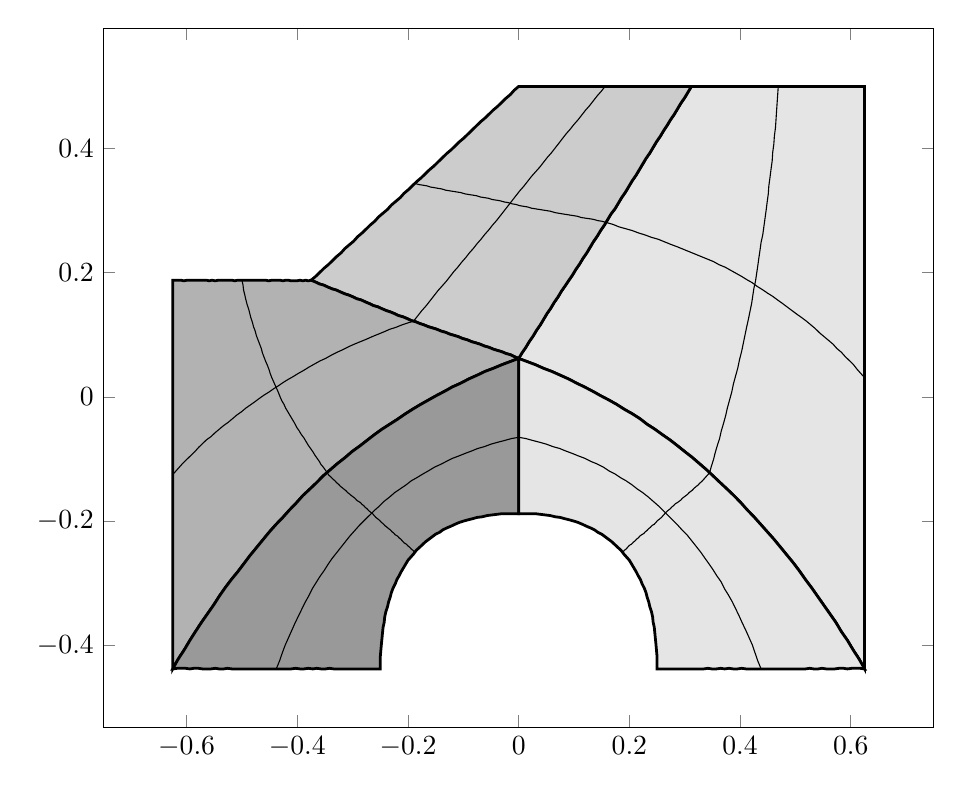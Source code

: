 \begin{tikzpicture}%
\begin{axis}[width=1\textwidth]%
\addplot[fill=gray!20,line width=1pt] coordinates {%
(0.0,0.062)%
(0.015,0.057)%
(0.03,0.052)%
(0.045,0.046)%
(0.06,0.041)%
(0.075,0.035)%
(0.09,0.029)%
(0.105,0.022)%
(0.119,0.016)%
(0.134,0.009)%
(0.148,0.002)%
(0.163,-0.005)%
(0.177,-0.012)%
(0.191,-0.02)%
(0.205,-0.027)%
(0.219,-0.035)%
(0.232,-0.044)%
(0.246,-0.052)%
(0.26,-0.061)%
(0.273,-0.069)%
(0.286,-0.078)%
(0.3,-0.088)%
(0.313,-0.097)%
(0.326,-0.107)%
(0.339,-0.117)%
(0.351,-0.127)%
(0.364,-0.138)%
(0.376,-0.148)%
(0.389,-0.159)%
(0.401,-0.17)%
(0.413,-0.182)%
(0.425,-0.193)%
(0.437,-0.205)%
(0.449,-0.217)%
(0.461,-0.229)%
(0.473,-0.242)%
(0.484,-0.254)%
(0.496,-0.267)%
(0.507,-0.28)%
(0.518,-0.294)%
(0.529,-0.307)%
(0.54,-0.321)%
(0.551,-0.335)%
(0.562,-0.349)%
(0.573,-0.363)%
(0.583,-0.378)%
(0.594,-0.392)%
(0.604,-0.407)%
(0.615,-0.422)%
(0.625,-0.438)%
(0.625,-0.438)%
(0.625,-0.418)%
(0.625,-0.399)%
(0.625,-0.38)%
(0.625,-0.361)%
(0.625,-0.342)%
(0.625,-0.323)%
(0.625,-0.304)%
(0.625,-0.284)%
(0.625,-0.265)%
(0.625,-0.246)%
(0.625,-0.227)%
(0.625,-0.208)%
(0.625,-0.189)%
(0.625,-0.17)%
(0.625,-0.151)%
(0.625,-0.131)%
(0.625,-0.112)%
(0.625,-0.093)%
(0.625,-0.074)%
(0.625,-0.055)%
(0.625,-0.036)%
(0.625,-0.017)%
(0.625,0.003)%
(0.625,0.022)%
(0.625,0.041)%
(0.625,0.06)%
(0.625,0.079)%
(0.625,0.098)%
(0.625,0.117)%
(0.625,0.136)%
(0.625,0.156)%
(0.625,0.175)%
(0.625,0.194)%
(0.625,0.213)%
(0.625,0.232)%
(0.625,0.251)%
(0.625,0.27)%
(0.625,0.29)%
(0.625,0.309)%
(0.625,0.328)%
(0.625,0.347)%
(0.625,0.366)%
(0.625,0.385)%
(0.625,0.404)%
(0.625,0.423)%
(0.625,0.443)%
(0.625,0.462)%
(0.625,0.481)%
(0.625,0.5)%
(0.625,0.5)%
(0.619,0.5)%
(0.612,0.5)%
(0.606,0.5)%
(0.599,0.5)%
(0.593,0.5)%
(0.587,0.5)%
(0.58,0.5)%
(0.574,0.5)%
(0.568,0.5)%
(0.561,0.5)%
(0.555,0.5)%
(0.548,0.5)%
(0.542,0.5)%
(0.536,0.5)%
(0.529,0.5)%
(0.523,0.5)%
(0.517,0.5)%
(0.51,0.5)%
(0.504,0.5)%
(0.497,0.5)%
(0.491,0.5)%
(0.485,0.5)%
(0.478,0.5)%
(0.472,0.5)%
(0.466,0.5)%
(0.459,0.5)%
(0.453,0.5)%
(0.446,0.5)%
(0.44,0.5)%
(0.434,0.5)%
(0.427,0.5)%
(0.421,0.5)%
(0.415,0.5)%
(0.408,0.5)%
(0.402,0.5)%
(0.395,0.5)%
(0.389,0.5)%
(0.383,0.5)%
(0.376,0.5)%
(0.37,0.5)%
(0.364,0.5)%
(0.357,0.5)%
(0.351,0.5)%
(0.344,0.5)%
(0.338,0.5)%
(0.332,0.5)%
(0.325,0.5)%
(0.319,0.5)%
(0.312,0.5)%
(0.312,0.5)%
(0.306,0.491)%
(0.3,0.482)%
(0.293,0.473)%
(0.287,0.464)%
(0.281,0.455)%
(0.274,0.446)%
(0.268,0.437)%
(0.262,0.429)%
(0.256,0.42)%
(0.249,0.411)%
(0.243,0.402)%
(0.237,0.393)%
(0.23,0.384)%
(0.224,0.375)%
(0.218,0.366)%
(0.212,0.357)%
(0.205,0.348)%
(0.199,0.339)%
(0.193,0.33)%
(0.186,0.321)%
(0.18,0.312)%
(0.174,0.303)%
(0.167,0.295)%
(0.161,0.286)%
(0.155,0.277)%
(0.148,0.268)%
(0.142,0.259)%
(0.135,0.25)%
(0.129,0.241)%
(0.123,0.232)%
(0.116,0.223)%
(0.11,0.214)%
(0.103,0.205)%
(0.097,0.196)%
(0.09,0.187)%
(0.084,0.179)%
(0.077,0.17)%
(0.071,0.161)%
(0.064,0.152)%
(0.058,0.143)%
(0.051,0.134)%
(0.045,0.125)%
(0.039,0.116)%
(0.032,0.107)%
(0.026,0.098)%
(0.019,0.089)%
(0.013,0.08)%
(0.006,0.071)%
(0.0,0.062)%
};%
%
%
\addplot[solid] coordinates {%
(0.158,0.281)%
(0.17,0.278)%
(0.181,0.274)%
(0.193,0.271)%
(0.205,0.268)%
(0.217,0.264)%
(0.228,0.261)%
(0.24,0.257)%
(0.252,0.254)%
(0.263,0.25)%
(0.274,0.246)%
(0.286,0.242)%
(0.297,0.238)%
(0.308,0.234)%
(0.319,0.23)%
(0.33,0.226)%
(0.341,0.222)%
(0.352,0.218)%
(0.362,0.213)%
(0.373,0.209)%
(0.383,0.204)%
(0.393,0.199)%
(0.403,0.194)%
(0.412,0.189)%
(0.422,0.184)%
(0.431,0.178)%
(0.44,0.173)%
(0.45,0.167)%
(0.459,0.162)%
(0.468,0.156)%
(0.476,0.151)%
(0.485,0.145)%
(0.494,0.139)%
(0.503,0.133)%
(0.511,0.128)%
(0.52,0.122)%
(0.528,0.116)%
(0.536,0.11)%
(0.544,0.103)%
(0.552,0.097)%
(0.56,0.091)%
(0.568,0.085)%
(0.575,0.078)%
(0.583,0.072)%
(0.59,0.065)%
(0.597,0.059)%
(0.605,0.052)%
(0.611,0.045)%
(0.618,0.038)%
(0.625,0.031)%
};%
%
%
\addplot[solid] coordinates {%
(0.345,-0.122)%
(0.348,-0.112)%
(0.352,-0.101)%
(0.355,-0.09)%
(0.359,-0.078)%
(0.363,-0.067)%
(0.366,-0.055)%
(0.37,-0.043)%
(0.374,-0.03)%
(0.377,-0.018)%
(0.381,-0.005)%
(0.385,0.008)%
(0.388,0.021)%
(0.392,0.034)%
(0.396,0.047)%
(0.399,0.06)%
(0.403,0.074)%
(0.406,0.087)%
(0.409,0.1)%
(0.412,0.113)%
(0.415,0.125)%
(0.418,0.138)%
(0.421,0.151)%
(0.423,0.163)%
(0.425,0.175)%
(0.428,0.187)%
(0.43,0.199)%
(0.432,0.211)%
(0.434,0.224)%
(0.436,0.236)%
(0.438,0.249)%
(0.441,0.261)%
(0.443,0.274)%
(0.445,0.287)%
(0.447,0.3)%
(0.449,0.314)%
(0.451,0.327)%
(0.452,0.34)%
(0.454,0.353)%
(0.456,0.367)%
(0.458,0.38)%
(0.459,0.394)%
(0.461,0.407)%
(0.462,0.42)%
(0.464,0.434)%
(0.465,0.447)%
(0.466,0.461)%
(0.467,0.474)%
(0.468,0.487)%
(0.469,0.5)%
};%
%
%
\addplot[fill=gray!40,line width=1pt] coordinates {%
(0.0,0.062)%
(0.006,0.071)%
(0.013,0.08)%
(0.019,0.089)%
(0.026,0.098)%
(0.032,0.107)%
(0.039,0.116)%
(0.045,0.125)%
(0.051,0.134)%
(0.058,0.143)%
(0.064,0.152)%
(0.071,0.161)%
(0.077,0.17)%
(0.084,0.179)%
(0.09,0.187)%
(0.097,0.196)%
(0.103,0.205)%
(0.11,0.214)%
(0.116,0.223)%
(0.123,0.232)%
(0.129,0.241)%
(0.135,0.25)%
(0.142,0.259)%
(0.148,0.268)%
(0.155,0.277)%
(0.161,0.286)%
(0.167,0.295)%
(0.174,0.303)%
(0.18,0.312)%
(0.186,0.321)%
(0.193,0.33)%
(0.199,0.339)%
(0.205,0.348)%
(0.212,0.357)%
(0.218,0.366)%
(0.224,0.375)%
(0.23,0.384)%
(0.237,0.393)%
(0.243,0.402)%
(0.249,0.411)%
(0.256,0.42)%
(0.262,0.429)%
(0.268,0.437)%
(0.274,0.446)%
(0.281,0.455)%
(0.287,0.464)%
(0.293,0.473)%
(0.3,0.482)%
(0.306,0.491)%
(0.312,0.5)%
(0.312,0.5)%
(0.306,0.5)%
(0.3,0.5)%
(0.293,0.5)%
(0.287,0.5)%
(0.281,0.5)%
(0.274,0.5)%
(0.268,0.5)%
(0.261,0.5)%
(0.255,0.5)%
(0.249,0.5)%
(0.242,0.5)%
(0.236,0.5)%
(0.23,0.5)%
(0.223,0.5)%
(0.217,0.5)%
(0.21,0.5)%
(0.204,0.5)%
(0.198,0.5)%
(0.191,0.5)%
(0.185,0.5)%
(0.179,0.5)%
(0.172,0.5)%
(0.166,0.5)%
(0.159,0.5)%
(0.153,0.5)%
(0.147,0.5)%
(0.14,0.5)%
(0.134,0.5)%
(0.128,0.5)%
(0.121,0.5)%
(0.115,0.5)%
(0.108,0.5)%
(0.102,0.5)%
(0.096,0.5)%
(0.089,0.5)%
(0.083,0.5)%
(0.077,0.5)%
(0.07,0.5)%
(0.064,0.5)%
(0.057,0.5)%
(0.051,0.5)%
(0.045,0.5)%
(0.038,0.5)%
(0.032,0.5)%
(0.026,0.5)%
(0.019,0.5)%
(0.013,0.5)%
(0.006,0.5)%
(0.0,0.5)%
(0.0,0.5)%
(-0.008,0.494)%
(-0.015,0.487)%
(-0.023,0.481)%
(-0.031,0.474)%
(-0.038,0.468)%
(-0.046,0.462)%
(-0.054,0.455)%
(-0.061,0.449)%
(-0.069,0.443)%
(-0.077,0.436)%
(-0.084,0.43)%
(-0.092,0.423)%
(-0.099,0.417)%
(-0.107,0.411)%
(-0.115,0.404)%
(-0.122,0.398)%
(-0.13,0.392)%
(-0.138,0.385)%
(-0.145,0.379)%
(-0.153,0.372)%
(-0.161,0.366)%
(-0.168,0.36)%
(-0.176,0.353)%
(-0.184,0.347)%
(-0.191,0.341)%
(-0.199,0.334)%
(-0.207,0.328)%
(-0.214,0.321)%
(-0.222,0.315)%
(-0.23,0.309)%
(-0.237,0.302)%
(-0.245,0.296)%
(-0.253,0.29)%
(-0.26,0.283)%
(-0.268,0.277)%
(-0.276,0.27)%
(-0.283,0.264)%
(-0.291,0.258)%
(-0.298,0.251)%
(-0.306,0.245)%
(-0.314,0.239)%
(-0.321,0.232)%
(-0.329,0.226)%
(-0.337,0.219)%
(-0.344,0.213)%
(-0.352,0.207)%
(-0.36,0.2)%
(-0.367,0.194)%
(-0.375,0.188)%
(-0.375,0.188)%
(-0.367,0.185)%
(-0.36,0.182)%
(-0.352,0.18)%
(-0.345,0.177)%
(-0.337,0.174)%
(-0.329,0.172)%
(-0.322,0.169)%
(-0.314,0.166)%
(-0.307,0.164)%
(-0.299,0.161)%
(-0.292,0.158)%
(-0.284,0.156)%
(-0.277,0.153)%
(-0.269,0.15)%
(-0.262,0.147)%
(-0.254,0.145)%
(-0.247,0.142)%
(-0.239,0.139)%
(-0.232,0.137)%
(-0.224,0.134)%
(-0.217,0.131)%
(-0.209,0.129)%
(-0.201,0.126)%
(-0.194,0.123)%
(-0.186,0.121)%
(-0.178,0.118)%
(-0.171,0.116)%
(-0.163,0.113)%
(-0.155,0.111)%
(-0.148,0.109)%
(-0.14,0.106)%
(-0.132,0.104)%
(-0.124,0.101)%
(-0.116,0.099)%
(-0.109,0.097)%
(-0.101,0.094)%
(-0.093,0.092)%
(-0.085,0.089)%
(-0.077,0.087)%
(-0.07,0.085)%
(-0.062,0.082)%
(-0.054,0.08)%
(-0.046,0.077)%
(-0.039,0.075)%
(-0.031,0.073)%
(-0.023,0.07)%
(-0.015,0.068)%
(-0.008,0.065)%
(0.0,0.062)%
};%
%
%
\addplot[solid] coordinates {%
(-0.19,0.122)%
(-0.182,0.131)%
(-0.175,0.139)%
(-0.167,0.147)%
(-0.16,0.155)%
(-0.153,0.163)%
(-0.146,0.171)%
(-0.138,0.179)%
(-0.131,0.186)%
(-0.124,0.194)%
(-0.117,0.202)%
(-0.11,0.209)%
(-0.103,0.217)%
(-0.096,0.224)%
(-0.089,0.232)%
(-0.082,0.239)%
(-0.075,0.247)%
(-0.068,0.254)%
(-0.061,0.262)%
(-0.054,0.269)%
(-0.047,0.277)%
(-0.04,0.284)%
(-0.033,0.292)%
(-0.026,0.3)%
(-0.019,0.308)%
(-0.012,0.316)%
(-0.005,0.324)%
(0.002,0.332)%
(0.009,0.339)%
(0.016,0.347)%
(0.023,0.355)%
(0.031,0.363)%
(0.038,0.37)%
(0.045,0.378)%
(0.052,0.386)%
(0.059,0.393)%
(0.066,0.401)%
(0.073,0.409)%
(0.079,0.416)%
(0.086,0.424)%
(0.093,0.431)%
(0.1,0.439)%
(0.107,0.446)%
(0.114,0.454)%
(0.121,0.462)%
(0.128,0.469)%
(0.135,0.477)%
(0.142,0.485)%
(0.149,0.492)%
(0.156,0.5)%
};%
%
%
\addplot[solid] coordinates {%
(0.158,0.281)%
(0.15,0.283)%
(0.143,0.284)%
(0.135,0.286)%
(0.128,0.287)%
(0.12,0.288)%
(0.113,0.289)%
(0.106,0.291)%
(0.099,0.292)%
(0.092,0.293)%
(0.085,0.294)%
(0.078,0.295)%
(0.071,0.296)%
(0.065,0.297)%
(0.058,0.299)%
(0.051,0.3)%
(0.044,0.301)%
(0.037,0.302)%
(0.03,0.303)%
(0.023,0.304)%
(0.016,0.306)%
(0.009,0.307)%
(0.002,0.308)%
(-0.005,0.31)%
(-0.012,0.311)%
(-0.019,0.313)%
(-0.026,0.314)%
(-0.034,0.316)%
(-0.041,0.317)%
(-0.048,0.318)%
(-0.055,0.32)%
(-0.062,0.321)%
(-0.069,0.322)%
(-0.076,0.324)%
(-0.083,0.325)%
(-0.09,0.326)%
(-0.097,0.327)%
(-0.104,0.329)%
(-0.111,0.33)%
(-0.118,0.331)%
(-0.125,0.332)%
(-0.132,0.333)%
(-0.139,0.335)%
(-0.146,0.336)%
(-0.152,0.337)%
(-0.159,0.338)%
(-0.166,0.34)%
(-0.173,0.341)%
(-0.18,0.342)%
(-0.188,0.344)%
};%
%
%
\addplot[fill=gray!60,line width=1pt] coordinates {%
(0.0,0.062)%
(-0.008,0.065)%
(-0.015,0.068)%
(-0.023,0.07)%
(-0.031,0.073)%
(-0.039,0.075)%
(-0.046,0.077)%
(-0.054,0.08)%
(-0.062,0.082)%
(-0.07,0.085)%
(-0.077,0.087)%
(-0.085,0.089)%
(-0.093,0.092)%
(-0.101,0.094)%
(-0.109,0.097)%
(-0.116,0.099)%
(-0.124,0.101)%
(-0.132,0.104)%
(-0.14,0.106)%
(-0.148,0.109)%
(-0.155,0.111)%
(-0.163,0.113)%
(-0.171,0.116)%
(-0.178,0.118)%
(-0.186,0.121)%
(-0.194,0.123)%
(-0.201,0.126)%
(-0.209,0.129)%
(-0.217,0.131)%
(-0.224,0.134)%
(-0.232,0.137)%
(-0.239,0.139)%
(-0.247,0.142)%
(-0.254,0.145)%
(-0.262,0.147)%
(-0.269,0.15)%
(-0.277,0.153)%
(-0.284,0.156)%
(-0.292,0.158)%
(-0.299,0.161)%
(-0.307,0.164)%
(-0.314,0.166)%
(-0.322,0.169)%
(-0.329,0.172)%
(-0.337,0.174)%
(-0.345,0.177)%
(-0.352,0.18)%
(-0.36,0.182)%
(-0.367,0.185)%
(-0.375,0.188)%
(-0.375,0.188)%
(-0.38,0.187)%
(-0.385,0.188)%
(-0.39,0.187)%
(-0.395,0.188)%
(-0.401,0.187)%
(-0.406,0.187)%
(-0.411,0.187)%
(-0.416,0.188)%
(-0.421,0.188)%
(-0.426,0.187)%
(-0.431,0.188)%
(-0.436,0.188)%
(-0.441,0.188)%
(-0.446,0.188)%
(-0.452,0.187)%
(-0.457,0.188)%
(-0.462,0.188)%
(-0.467,0.188)%
(-0.472,0.188)%
(-0.477,0.188)%
(-0.482,0.188)%
(-0.487,0.188)%
(-0.492,0.188)%
(-0.497,0.188)%
(-0.503,0.188)%
(-0.508,0.188)%
(-0.513,0.187)%
(-0.518,0.188)%
(-0.523,0.188)%
(-0.528,0.188)%
(-0.533,0.188)%
(-0.538,0.188)%
(-0.543,0.188)%
(-0.548,0.187)%
(-0.554,0.188)%
(-0.559,0.187)%
(-0.564,0.188)%
(-0.569,0.188)%
(-0.574,0.188)%
(-0.579,0.188)%
(-0.584,0.188)%
(-0.589,0.188)%
(-0.594,0.188)%
(-0.599,0.188)%
(-0.605,0.187)%
(-0.61,0.188)%
(-0.615,0.188)%
(-0.62,0.188)%
(-0.625,0.188)%
(-0.625,0.188)%
(-0.625,0.175)%
(-0.625,0.162)%
(-0.625,0.149)%
(-0.625,0.136)%
(-0.625,0.124)%
(-0.625,0.111)%
(-0.625,0.098)%
(-0.625,0.085)%
(-0.625,0.073)%
(-0.625,0.06)%
(-0.625,0.047)%
(-0.625,0.034)%
(-0.625,0.022)%
(-0.625,0.009)%
(-0.625,-0.004)%
(-0.625,-0.017)%
(-0.625,-0.029)%
(-0.625,-0.042)%
(-0.625,-0.055)%
(-0.625,-0.068)%
(-0.625,-0.08)%
(-0.625,-0.093)%
(-0.625,-0.106)%
(-0.625,-0.119)%
(-0.625,-0.131)%
(-0.625,-0.144)%
(-0.625,-0.157)%
(-0.625,-0.17)%
(-0.625,-0.182)%
(-0.625,-0.195)%
(-0.625,-0.208)%
(-0.625,-0.221)%
(-0.625,-0.233)%
(-0.625,-0.246)%
(-0.625,-0.259)%
(-0.625,-0.272)%
(-0.625,-0.284)%
(-0.625,-0.297)%
(-0.625,-0.31)%
(-0.625,-0.323)%
(-0.625,-0.335)%
(-0.625,-0.348)%
(-0.625,-0.361)%
(-0.625,-0.374)%
(-0.625,-0.386)%
(-0.625,-0.399)%
(-0.625,-0.412)%
(-0.625,-0.425)%
(-0.625,-0.438)%
(-0.625,-0.438)%
(-0.615,-0.422)%
(-0.604,-0.407)%
(-0.594,-0.392)%
(-0.584,-0.378)%
(-0.573,-0.363)%
(-0.562,-0.349)%
(-0.551,-0.335)%
(-0.541,-0.321)%
(-0.53,-0.307)%
(-0.519,-0.294)%
(-0.507,-0.281)%
(-0.496,-0.268)%
(-0.485,-0.255)%
(-0.473,-0.242)%
(-0.462,-0.23)%
(-0.45,-0.217)%
(-0.438,-0.205)%
(-0.426,-0.194)%
(-0.414,-0.182)%
(-0.402,-0.171)%
(-0.39,-0.159)%
(-0.378,-0.149)%
(-0.365,-0.138)%
(-0.353,-0.127)%
(-0.34,-0.117)%
(-0.327,-0.107)%
(-0.314,-0.098)%
(-0.301,-0.088)%
(-0.287,-0.079)%
(-0.274,-0.07)%
(-0.261,-0.061)%
(-0.247,-0.052)%
(-0.233,-0.044)%
(-0.219,-0.036)%
(-0.206,-0.028)%
(-0.192,-0.02)%
(-0.177,-0.012)%
(-0.163,-0.005)%
(-0.149,0.002)%
(-0.134,0.009)%
(-0.12,0.016)%
(-0.105,0.022)%
(-0.09,0.029)%
(-0.075,0.035)%
(-0.061,0.041)%
(-0.046,0.046)%
(-0.03,0.052)%
(-0.015,0.057)%
(0.0,0.062)%
};%
%
%
\addplot[solid] coordinates {%
(-0.346,-0.122)%
(-0.349,-0.118)%
(-0.353,-0.113)%
(-0.357,-0.109)%
(-0.36,-0.104)%
(-0.364,-0.099)%
(-0.368,-0.094)%
(-0.372,-0.088)%
(-0.376,-0.083)%
(-0.38,-0.078)%
(-0.384,-0.072)%
(-0.388,-0.066)%
(-0.393,-0.06)%
(-0.397,-0.054)%
(-0.401,-0.049)%
(-0.405,-0.042)%
(-0.409,-0.036)%
(-0.413,-0.03)%
(-0.417,-0.024)%
(-0.421,-0.018)%
(-0.424,-0.012)%
(-0.428,-0.006)%
(-0.431,0.0)%
(-0.434,0.007)%
(-0.437,0.013)%
(-0.44,0.019)%
(-0.443,0.025)%
(-0.446,0.031)%
(-0.449,0.038)%
(-0.451,0.044)%
(-0.454,0.051)%
(-0.457,0.057)%
(-0.46,0.064)%
(-0.463,0.071)%
(-0.465,0.078)%
(-0.468,0.085)%
(-0.471,0.092)%
(-0.474,0.099)%
(-0.476,0.106)%
(-0.479,0.113)%
(-0.481,0.12)%
(-0.484,0.128)%
(-0.486,0.135)%
(-0.488,0.142)%
(-0.491,0.15)%
(-0.493,0.157)%
(-0.495,0.165)%
(-0.497,0.172)%
(-0.498,0.18)%
(-0.5,0.188)%
};%
%
%
\addplot[solid] coordinates {%
(-0.19,0.122)%
(-0.201,0.119)%
(-0.211,0.116)%
(-0.222,0.112)%
(-0.233,0.109)%
(-0.243,0.105)%
(-0.254,0.101)%
(-0.265,0.097)%
(-0.275,0.093)%
(-0.286,0.089)%
(-0.297,0.085)%
(-0.307,0.081)%
(-0.318,0.076)%
(-0.328,0.072)%
(-0.339,0.067)%
(-0.349,0.062)%
(-0.359,0.058)%
(-0.369,0.053)%
(-0.379,0.048)%
(-0.388,0.043)%
(-0.398,0.038)%
(-0.407,0.033)%
(-0.417,0.028)%
(-0.426,0.023)%
(-0.434,0.018)%
(-0.443,0.013)%
(-0.451,0.008)%
(-0.46,0.003)%
(-0.468,-0.002)%
(-0.477,-0.008)%
(-0.485,-0.013)%
(-0.493,-0.018)%
(-0.501,-0.024)%
(-0.509,-0.029)%
(-0.517,-0.035)%
(-0.525,-0.041)%
(-0.533,-0.046)%
(-0.541,-0.052)%
(-0.549,-0.058)%
(-0.556,-0.064)%
(-0.564,-0.069)%
(-0.571,-0.075)%
(-0.578,-0.081)%
(-0.585,-0.088)%
(-0.592,-0.094)%
(-0.599,-0.1)%
(-0.606,-0.106)%
(-0.612,-0.112)%
(-0.619,-0.119)%
(-0.625,-0.125)%
};%
%
%
\addplot[fill=gray!80,line width=1pt] coordinates {%
(0.0,0.062)%
(-0.015,0.057)%
(-0.03,0.052)%
(-0.046,0.046)%
(-0.061,0.041)%
(-0.075,0.035)%
(-0.09,0.029)%
(-0.105,0.022)%
(-0.12,0.016)%
(-0.134,0.009)%
(-0.149,0.002)%
(-0.163,-0.005)%
(-0.177,-0.012)%
(-0.192,-0.02)%
(-0.206,-0.028)%
(-0.219,-0.036)%
(-0.233,-0.044)%
(-0.247,-0.052)%
(-0.261,-0.061)%
(-0.274,-0.07)%
(-0.287,-0.079)%
(-0.301,-0.088)%
(-0.314,-0.098)%
(-0.327,-0.107)%
(-0.34,-0.117)%
(-0.353,-0.127)%
(-0.365,-0.138)%
(-0.378,-0.149)%
(-0.39,-0.159)%
(-0.402,-0.171)%
(-0.414,-0.182)%
(-0.426,-0.194)%
(-0.438,-0.205)%
(-0.45,-0.217)%
(-0.462,-0.23)%
(-0.473,-0.242)%
(-0.485,-0.255)%
(-0.496,-0.268)%
(-0.507,-0.281)%
(-0.519,-0.294)%
(-0.53,-0.307)%
(-0.541,-0.321)%
(-0.551,-0.335)%
(-0.562,-0.349)%
(-0.573,-0.363)%
(-0.584,-0.378)%
(-0.594,-0.392)%
(-0.604,-0.407)%
(-0.615,-0.422)%
(-0.625,-0.438)%
(-0.625,-0.438)%
(-0.617,-0.437)%
(-0.61,-0.437)%
(-0.602,-0.437)%
(-0.594,-0.438)%
(-0.587,-0.437)%
(-0.579,-0.437)%
(-0.571,-0.438)%
(-0.564,-0.438)%
(-0.556,-0.438)%
(-0.548,-0.437)%
(-0.541,-0.438)%
(-0.533,-0.438)%
(-0.526,-0.437)%
(-0.518,-0.438)%
(-0.51,-0.438)%
(-0.503,-0.438)%
(-0.495,-0.438)%
(-0.487,-0.438)%
(-0.48,-0.438)%
(-0.472,-0.438)%
(-0.464,-0.438)%
(-0.457,-0.438)%
(-0.449,-0.438)%
(-0.441,-0.438)%
(-0.434,-0.438)%
(-0.426,-0.438)%
(-0.418,-0.438)%
(-0.411,-0.438)%
(-0.403,-0.437)%
(-0.395,-0.438)%
(-0.388,-0.438)%
(-0.38,-0.437)%
(-0.372,-0.438)%
(-0.365,-0.437)%
(-0.357,-0.438)%
(-0.349,-0.438)%
(-0.342,-0.437)%
(-0.334,-0.438)%
(-0.327,-0.438)%
(-0.319,-0.438)%
(-0.311,-0.438)%
(-0.304,-0.438)%
(-0.296,-0.438)%
(-0.288,-0.438)%
(-0.281,-0.438)%
(-0.273,-0.438)%
(-0.265,-0.438)%
(-0.258,-0.438)%
(-0.25,-0.438)%
(-0.25,-0.438)%
(-0.25,-0.427)%
(-0.25,-0.418)%
(-0.249,-0.408)%
(-0.248,-0.398)%
(-0.247,-0.389)%
(-0.246,-0.38)%
(-0.245,-0.371)%
(-0.243,-0.363)%
(-0.242,-0.354)%
(-0.24,-0.346)%
(-0.237,-0.338)%
(-0.235,-0.33)%
(-0.232,-0.322)%
(-0.23,-0.315)%
(-0.227,-0.308)%
(-0.223,-0.301)%
(-0.22,-0.294)%
(-0.216,-0.288)%
(-0.212,-0.281)%
(-0.208,-0.275)%
(-0.204,-0.269)%
(-0.2,-0.263)%
(-0.195,-0.258)%
(-0.19,-0.253)%
(-0.185,-0.247)%
(-0.18,-0.243)%
(-0.174,-0.238)%
(-0.168,-0.233)%
(-0.162,-0.229)%
(-0.156,-0.225)%
(-0.15,-0.221)%
(-0.143,-0.218)%
(-0.137,-0.214)%
(-0.13,-0.211)%
(-0.122,-0.208)%
(-0.115,-0.205)%
(-0.107,-0.202)%
(-0.1,-0.2)%
(-0.092,-0.198)%
(-0.083,-0.196)%
(-0.075,-0.194)%
(-0.066,-0.193)%
(-0.057,-0.191)%
(-0.048,-0.19)%
(-0.039,-0.189)%
(-0.03,-0.188)%
(-0.02,-0.188)%
(-0.01,-0.188)%
(0.0,-0.188)%
(0.0,-0.188)%
(-5.959e-08,-0.182)%
(-2.317e-07,-0.177)%
(-5.063e-07,-0.172)%
(-8.734e-07,-0.167)%
(-1.323e-06,-0.162)%
(-1.845e-06,-0.157)%
(-2.43e-06,-0.152)%
(-3.067e-06,-0.147)%
(-3.746e-06,-0.142)%
(-4.458e-06,-0.137)%
(-5.193e-06,-0.132)%
(-5.94e-06,-0.127)%
(-6.69e-06,-0.122)%
(-7.432e-06,-0.117)%
(-8.157e-06,-0.112)%
(-8.854e-06,-0.107)%
(-9.513e-06,-0.102)%
(-1.013e-05,-0.097)%
(-1.068e-05,-0.092)%
(-1.117e-05,-0.087)%
(-1.158e-05,-0.082)%
(-1.19e-05,-0.077)%
(-1.212e-05,-0.072)%
(-1.224e-05,-0.067)%
(-1.224e-05,-0.062)%
(-1.212e-05,-0.057)%
(-1.19e-05,-0.052)%
(-1.158e-05,-0.047)%
(-1.117e-05,-0.042)%
(-1.068e-05,-0.036)%
(-1.013e-05,-0.031)%
(-9.513e-06,-0.026)%
(-8.854e-06,-0.021)%
(-8.157e-06,-0.015)%
(-7.432e-06,-0.01)%
(-6.69e-06,-0.005)%
(-5.94e-06,0.0)%
(-5.193e-06,0.005)%
(-4.458e-06,0.011)%
(-3.746e-06,0.016)%
(-3.067e-06,0.021)%
(-2.43e-06,0.026)%
(-1.845e-06,0.032)%
(-1.323e-06,0.037)%
(-8.734e-07,0.042)%
(-5.063e-07,0.047)%
(-2.317e-07,0.052)%
(-5.959e-08,0.057)%
(0.0,0.062)%
};%
%
%
\addplot[solid] coordinates {%
(-1.226e-05,-0.065)%
(-0.013,-0.067)%
(-0.025,-0.07)%
(-0.038,-0.073)%
(-0.05,-0.076)%
(-0.062,-0.08)%
(-0.074,-0.083)%
(-0.085,-0.087)%
(-0.097,-0.091)%
(-0.108,-0.095)%
(-0.12,-0.099)%
(-0.131,-0.104)%
(-0.142,-0.109)%
(-0.152,-0.113)%
(-0.163,-0.119)%
(-0.173,-0.124)%
(-0.184,-0.13)%
(-0.194,-0.135)%
(-0.204,-0.142)%
(-0.214,-0.148)%
(-0.224,-0.154)%
(-0.233,-0.161)%
(-0.243,-0.168)%
(-0.252,-0.176)%
(-0.261,-0.183)%
(-0.27,-0.191)%
(-0.279,-0.199)%
(-0.288,-0.207)%
(-0.296,-0.215)%
(-0.305,-0.224)%
(-0.313,-0.233)%
(-0.321,-0.242)%
(-0.329,-0.251)%
(-0.337,-0.26)%
(-0.344,-0.269)%
(-0.351,-0.279)%
(-0.359,-0.289)%
(-0.366,-0.299)%
(-0.373,-0.309)%
(-0.379,-0.32)%
(-0.386,-0.331)%
(-0.392,-0.342)%
(-0.398,-0.353)%
(-0.404,-0.364)%
(-0.41,-0.376)%
(-0.416,-0.388)%
(-0.422,-0.4)%
(-0.427,-0.412)%
(-0.432,-0.425)%
(-0.438,-0.438)%
};%
%
%
\addplot[solid] coordinates {%
(-0.346,-0.122)%
(-0.343,-0.126)%
(-0.339,-0.129)%
(-0.336,-0.132)%
(-0.332,-0.135)%
(-0.329,-0.138)%
(-0.325,-0.141)%
(-0.322,-0.144)%
(-0.319,-0.146)%
(-0.315,-0.149)%
(-0.312,-0.151)%
(-0.309,-0.154)%
(-0.306,-0.156)%
(-0.302,-0.159)%
(-0.299,-0.161)%
(-0.296,-0.163)%
(-0.293,-0.166)%
(-0.29,-0.168)%
(-0.286,-0.17)%
(-0.283,-0.173)%
(-0.28,-0.175)%
(-0.277,-0.178)%
(-0.274,-0.18)%
(-0.271,-0.183)%
(-0.267,-0.186)%
(-0.264,-0.188)%
(-0.261,-0.191)%
(-0.258,-0.194)%
(-0.255,-0.196)%
(-0.251,-0.199)%
(-0.248,-0.202)%
(-0.245,-0.204)%
(-0.242,-0.207)%
(-0.239,-0.209)%
(-0.235,-0.212)%
(-0.232,-0.214)%
(-0.229,-0.217)%
(-0.226,-0.219)%
(-0.223,-0.222)%
(-0.219,-0.224)%
(-0.216,-0.227)%
(-0.213,-0.229)%
(-0.21,-0.232)%
(-0.207,-0.235)%
(-0.203,-0.237)%
(-0.2,-0.24)%
(-0.197,-0.242)%
(-0.194,-0.245)%
(-0.191,-0.247)%
(-0.188,-0.25)%
};%
%
%
\addplot[fill=gray!20,line width=1pt] coordinates {%
(0.0,0.062)%
(-5.959e-08,0.057)%
(-2.317e-07,0.052)%
(-5.063e-07,0.047)%
(-8.734e-07,0.042)%
(-1.323e-06,0.037)%
(-1.845e-06,0.032)%
(-2.43e-06,0.026)%
(-3.067e-06,0.021)%
(-3.746e-06,0.016)%
(-4.458e-06,0.011)%
(-5.193e-06,0.005)%
(-5.94e-06,0.0)%
(-6.69e-06,-0.005)%
(-7.432e-06,-0.01)%
(-8.157e-06,-0.015)%
(-8.854e-06,-0.021)%
(-9.513e-06,-0.026)%
(-1.013e-05,-0.031)%
(-1.068e-05,-0.036)%
(-1.117e-05,-0.042)%
(-1.158e-05,-0.047)%
(-1.19e-05,-0.052)%
(-1.212e-05,-0.057)%
(-1.224e-05,-0.062)%
(-1.224e-05,-0.067)%
(-1.212e-05,-0.072)%
(-1.19e-05,-0.077)%
(-1.158e-05,-0.082)%
(-1.117e-05,-0.087)%
(-1.068e-05,-0.092)%
(-1.013e-05,-0.097)%
(-9.513e-06,-0.102)%
(-8.854e-06,-0.107)%
(-8.157e-06,-0.112)%
(-7.432e-06,-0.117)%
(-6.69e-06,-0.122)%
(-5.94e-06,-0.127)%
(-5.193e-06,-0.132)%
(-4.458e-06,-0.137)%
(-3.746e-06,-0.142)%
(-3.067e-06,-0.147)%
(-2.43e-06,-0.152)%
(-1.845e-06,-0.157)%
(-1.323e-06,-0.162)%
(-8.734e-07,-0.167)%
(-5.063e-07,-0.172)%
(-2.317e-07,-0.177)%
(-5.959e-08,-0.182)%
(0.0,-0.188)%
(0.0,-0.188)%
(0.01,-0.188)%
(0.02,-0.188)%
(0.03,-0.188)%
(0.039,-0.189)%
(0.048,-0.19)%
(0.057,-0.191)%
(0.066,-0.193)%
(0.075,-0.194)%
(0.083,-0.196)%
(0.092,-0.198)%
(0.1,-0.2)%
(0.107,-0.202)%
(0.115,-0.205)%
(0.122,-0.208)%
(0.13,-0.211)%
(0.137,-0.214)%
(0.143,-0.218)%
(0.15,-0.221)%
(0.156,-0.225)%
(0.162,-0.229)%
(0.168,-0.233)%
(0.174,-0.238)%
(0.18,-0.243)%
(0.185,-0.247)%
(0.19,-0.253)%
(0.195,-0.258)%
(0.2,-0.263)%
(0.204,-0.269)%
(0.208,-0.275)%
(0.212,-0.281)%
(0.216,-0.288)%
(0.22,-0.294)%
(0.223,-0.301)%
(0.227,-0.308)%
(0.23,-0.315)%
(0.232,-0.322)%
(0.235,-0.33)%
(0.237,-0.338)%
(0.24,-0.346)%
(0.242,-0.354)%
(0.243,-0.363)%
(0.245,-0.371)%
(0.246,-0.38)%
(0.247,-0.389)%
(0.248,-0.398)%
(0.249,-0.408)%
(0.25,-0.418)%
(0.25,-0.427)%
(0.25,-0.438)%
(0.25,-0.438)%
(0.258,-0.438)%
(0.265,-0.438)%
(0.273,-0.438)%
(0.281,-0.438)%
(0.288,-0.438)%
(0.296,-0.438)%
(0.304,-0.438)%
(0.311,-0.438)%
(0.319,-0.438)%
(0.327,-0.438)%
(0.334,-0.438)%
(0.342,-0.437)%
(0.349,-0.438)%
(0.357,-0.438)%
(0.365,-0.437)%
(0.372,-0.438)%
(0.38,-0.437)%
(0.388,-0.438)%
(0.395,-0.438)%
(0.403,-0.437)%
(0.411,-0.438)%
(0.418,-0.438)%
(0.426,-0.438)%
(0.434,-0.438)%
(0.441,-0.438)%
(0.449,-0.438)%
(0.457,-0.438)%
(0.464,-0.438)%
(0.472,-0.438)%
(0.48,-0.438)%
(0.487,-0.438)%
(0.495,-0.438)%
(0.503,-0.438)%
(0.51,-0.438)%
(0.518,-0.438)%
(0.526,-0.437)%
(0.533,-0.438)%
(0.541,-0.438)%
(0.548,-0.437)%
(0.556,-0.438)%
(0.564,-0.438)%
(0.571,-0.438)%
(0.579,-0.437)%
(0.587,-0.437)%
(0.594,-0.438)%
(0.602,-0.437)%
(0.61,-0.437)%
(0.617,-0.437)%
(0.625,-0.438)%
(0.625,-0.438)%
(0.615,-0.422)%
(0.604,-0.407)%
(0.594,-0.392)%
(0.583,-0.378)%
(0.573,-0.363)%
(0.562,-0.349)%
(0.551,-0.335)%
(0.54,-0.321)%
(0.529,-0.307)%
(0.518,-0.294)%
(0.507,-0.28)%
(0.496,-0.267)%
(0.484,-0.254)%
(0.473,-0.242)%
(0.461,-0.229)%
(0.449,-0.217)%
(0.437,-0.205)%
(0.425,-0.193)%
(0.413,-0.182)%
(0.401,-0.17)%
(0.389,-0.159)%
(0.376,-0.148)%
(0.364,-0.138)%
(0.351,-0.127)%
(0.339,-0.117)%
(0.326,-0.107)%
(0.313,-0.097)%
(0.3,-0.088)%
(0.286,-0.078)%
(0.273,-0.069)%
(0.26,-0.061)%
(0.246,-0.052)%
(0.232,-0.044)%
(0.219,-0.035)%
(0.205,-0.027)%
(0.191,-0.02)%
(0.177,-0.012)%
(0.163,-0.005)%
(0.148,0.002)%
(0.134,0.009)%
(0.119,0.016)%
(0.105,0.022)%
(0.09,0.029)%
(0.075,0.035)%
(0.06,0.041)%
(0.045,0.046)%
(0.03,0.052)%
(0.015,0.057)%
(0.0,0.062)%
};%
%
%
\addplot[solid] coordinates {%
(0.345,-0.122)%
(0.341,-0.126)%
(0.338,-0.129)%
(0.334,-0.133)%
(0.331,-0.136)%
(0.327,-0.139)%
(0.324,-0.142)%
(0.321,-0.144)%
(0.317,-0.147)%
(0.314,-0.15)%
(0.311,-0.152)%
(0.308,-0.154)%
(0.305,-0.157)%
(0.302,-0.159)%
(0.299,-0.161)%
(0.296,-0.163)%
(0.293,-0.166)%
(0.29,-0.168)%
(0.287,-0.17)%
(0.283,-0.172)%
(0.28,-0.175)%
(0.277,-0.177)%
(0.274,-0.18)%
(0.271,-0.182)%
(0.267,-0.185)%
(0.264,-0.188)%
(0.261,-0.191)%
(0.258,-0.194)%
(0.254,-0.197)%
(0.251,-0.199)%
(0.248,-0.202)%
(0.245,-0.205)%
(0.241,-0.207)%
(0.238,-0.21)%
(0.235,-0.212)%
(0.232,-0.215)%
(0.229,-0.217)%
(0.226,-0.22)%
(0.222,-0.222)%
(0.219,-0.224)%
(0.216,-0.227)%
(0.213,-0.229)%
(0.21,-0.232)%
(0.207,-0.234)%
(0.204,-0.237)%
(0.2,-0.239)%
(0.197,-0.242)%
(0.194,-0.245)%
(0.191,-0.247)%
(0.188,-0.25)%
};%
%
%
\addplot[solid] coordinates {%
(-1.226e-05,-0.065)%
(0.013,-0.067)%
(0.025,-0.07)%
(0.038,-0.073)%
(0.05,-0.076)%
(0.062,-0.08)%
(0.074,-0.083)%
(0.085,-0.087)%
(0.097,-0.091)%
(0.108,-0.095)%
(0.12,-0.099)%
(0.131,-0.104)%
(0.142,-0.108)%
(0.153,-0.113)%
(0.163,-0.119)%
(0.174,-0.124)%
(0.184,-0.13)%
(0.194,-0.135)%
(0.204,-0.141)%
(0.214,-0.148)%
(0.224,-0.154)%
(0.234,-0.161)%
(0.243,-0.168)%
(0.252,-0.175)%
(0.261,-0.183)%
(0.27,-0.191)%
(0.279,-0.199)%
(0.288,-0.207)%
(0.296,-0.215)%
(0.305,-0.223)%
(0.313,-0.232)%
(0.321,-0.241)%
(0.329,-0.25)%
(0.336,-0.259)%
(0.344,-0.269)%
(0.351,-0.278)%
(0.358,-0.288)%
(0.366,-0.298)%
(0.372,-0.309)%
(0.379,-0.319)%
(0.386,-0.33)%
(0.392,-0.341)%
(0.398,-0.352)%
(0.404,-0.364)%
(0.41,-0.375)%
(0.416,-0.387)%
(0.422,-0.399)%
(0.427,-0.412)%
(0.432,-0.425)%
(0.438,-0.438)%
};%
%
%
\end{axis}%
\end{tikzpicture}%
